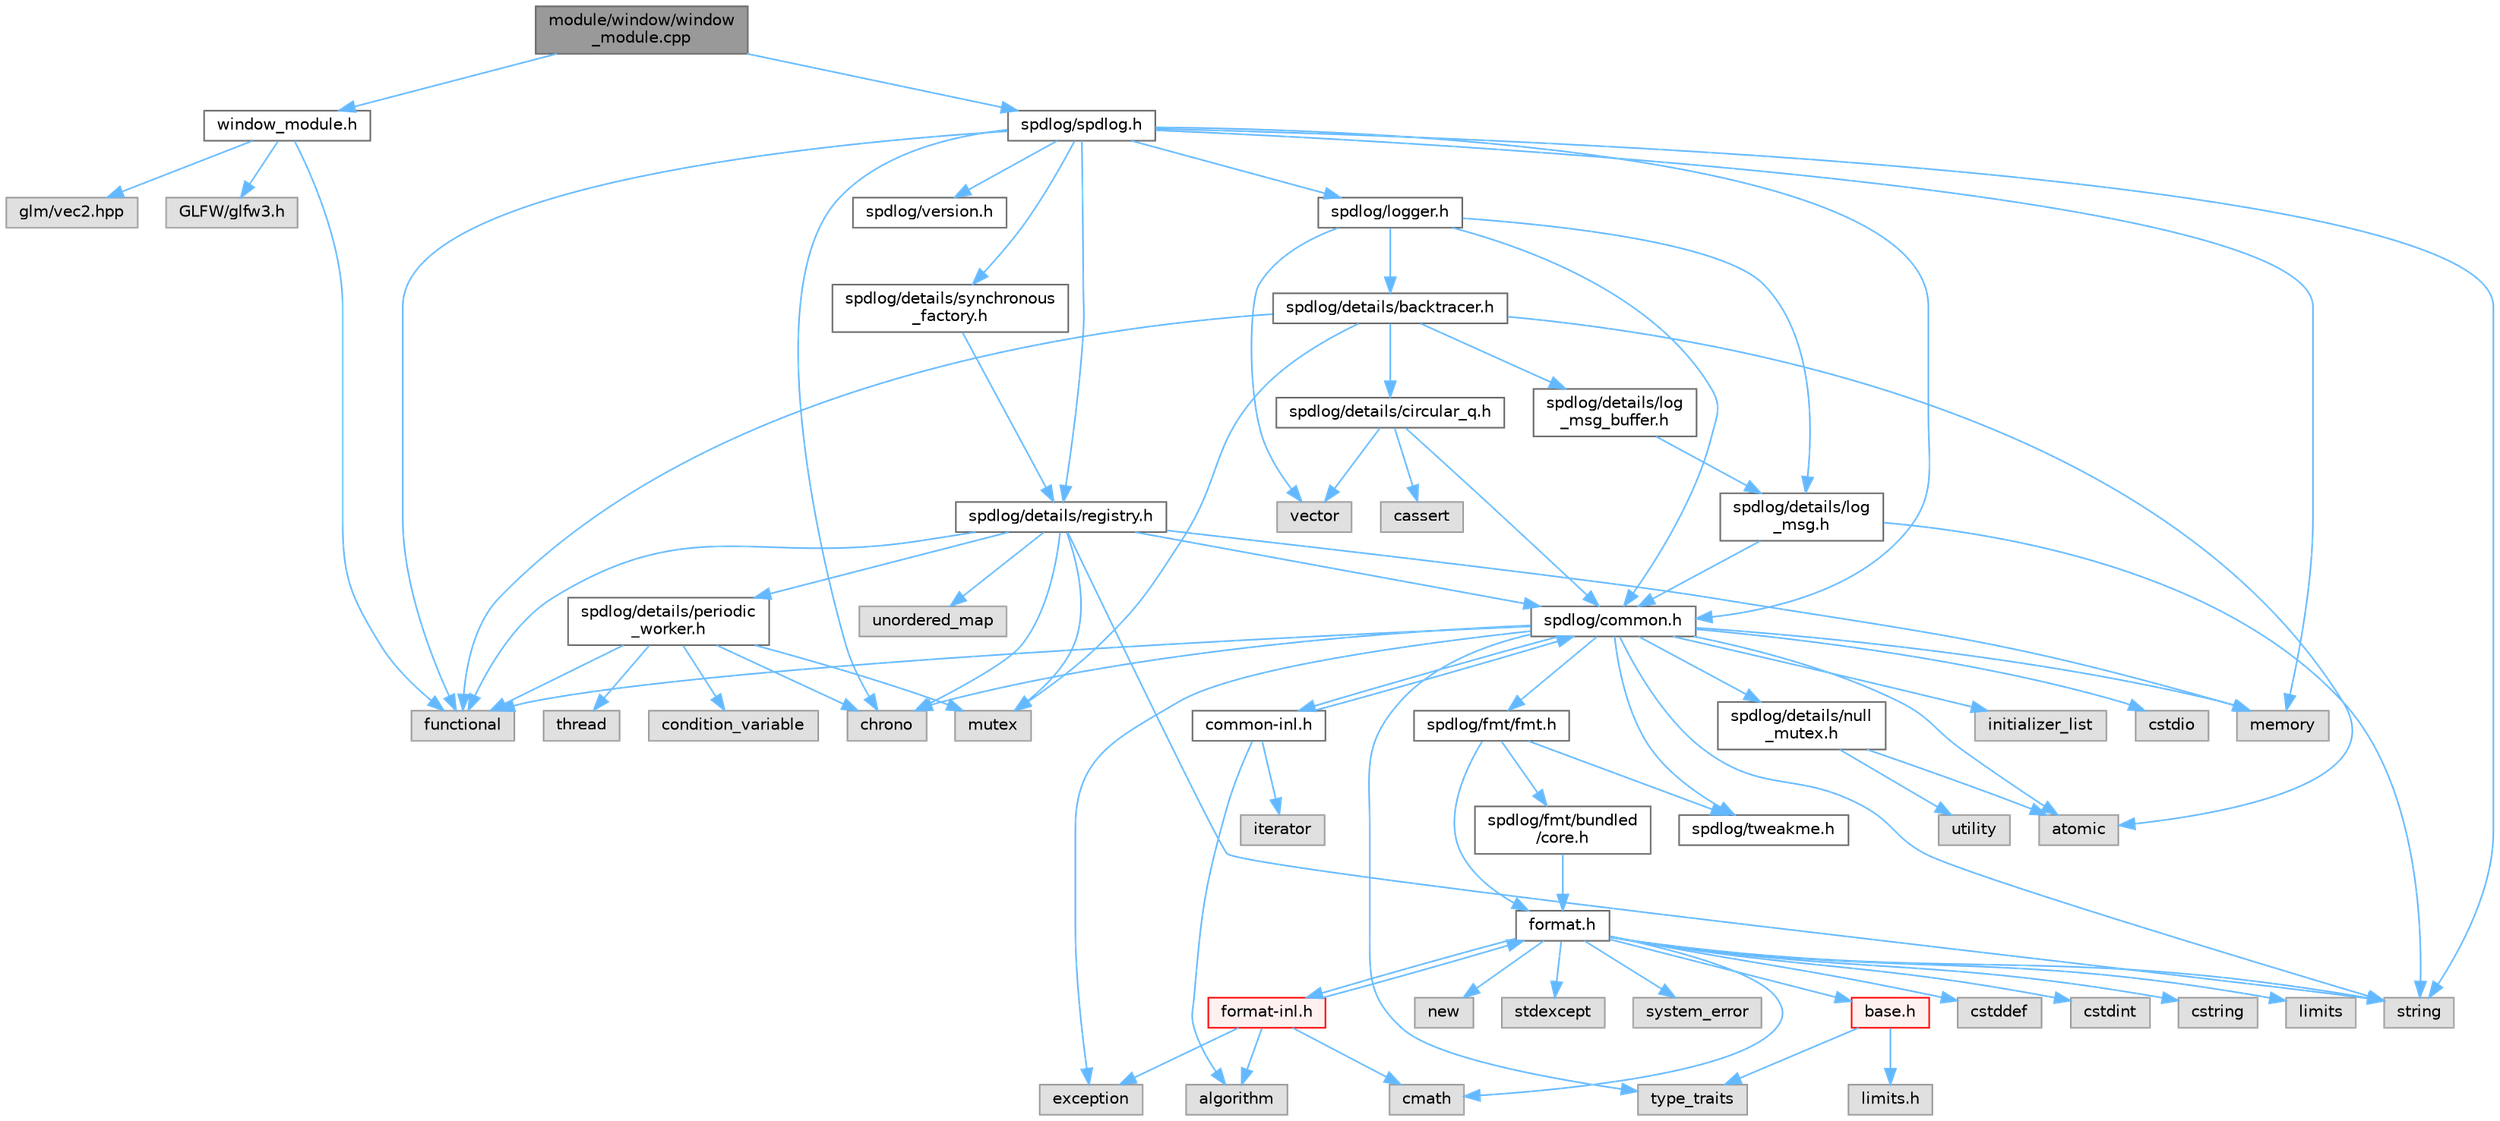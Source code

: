digraph "module/window/window_module.cpp"
{
 // LATEX_PDF_SIZE
  bgcolor="transparent";
  edge [fontname=Helvetica,fontsize=10,labelfontname=Helvetica,labelfontsize=10];
  node [fontname=Helvetica,fontsize=10,shape=box,height=0.2,width=0.4];
  Node1 [id="Node000001",label="module/window/window\l_module.cpp",height=0.2,width=0.4,color="gray40", fillcolor="grey60", style="filled", fontcolor="black",tooltip=" "];
  Node1 -> Node2 [id="edge1_Node000001_Node000002",color="steelblue1",style="solid",tooltip=" "];
  Node2 [id="Node000002",label="window_module.h",height=0.2,width=0.4,color="grey40", fillcolor="white", style="filled",URL="$window__module_8h.html",tooltip=" "];
  Node2 -> Node3 [id="edge2_Node000002_Node000003",color="steelblue1",style="solid",tooltip=" "];
  Node3 [id="Node000003",label="functional",height=0.2,width=0.4,color="grey60", fillcolor="#E0E0E0", style="filled",tooltip=" "];
  Node2 -> Node4 [id="edge3_Node000002_Node000004",color="steelblue1",style="solid",tooltip=" "];
  Node4 [id="Node000004",label="GLFW/glfw3.h",height=0.2,width=0.4,color="grey60", fillcolor="#E0E0E0", style="filled",tooltip=" "];
  Node2 -> Node5 [id="edge4_Node000002_Node000005",color="steelblue1",style="solid",tooltip=" "];
  Node5 [id="Node000005",label="glm/vec2.hpp",height=0.2,width=0.4,color="grey60", fillcolor="#E0E0E0", style="filled",tooltip=" "];
  Node1 -> Node6 [id="edge5_Node000001_Node000006",color="steelblue1",style="solid",tooltip=" "];
  Node6 [id="Node000006",label="spdlog/spdlog.h",height=0.2,width=0.4,color="grey40", fillcolor="white", style="filled",URL="$spdlog_8h.html",tooltip=" "];
  Node6 -> Node7 [id="edge6_Node000006_Node000007",color="steelblue1",style="solid",tooltip=" "];
  Node7 [id="Node000007",label="spdlog/common.h",height=0.2,width=0.4,color="grey40", fillcolor="white", style="filled",URL="$runtime_2spdlog_2include_2spdlog_2common_8h.html",tooltip=" "];
  Node7 -> Node8 [id="edge7_Node000007_Node000008",color="steelblue1",style="solid",tooltip=" "];
  Node8 [id="Node000008",label="spdlog/details/null\l_mutex.h",height=0.2,width=0.4,color="grey40", fillcolor="white", style="filled",URL="$runtime_2spdlog_2include_2spdlog_2details_2null__mutex_8h.html",tooltip=" "];
  Node8 -> Node9 [id="edge8_Node000008_Node000009",color="steelblue1",style="solid",tooltip=" "];
  Node9 [id="Node000009",label="atomic",height=0.2,width=0.4,color="grey60", fillcolor="#E0E0E0", style="filled",tooltip=" "];
  Node8 -> Node10 [id="edge9_Node000008_Node000010",color="steelblue1",style="solid",tooltip=" "];
  Node10 [id="Node000010",label="utility",height=0.2,width=0.4,color="grey60", fillcolor="#E0E0E0", style="filled",tooltip=" "];
  Node7 -> Node11 [id="edge10_Node000007_Node000011",color="steelblue1",style="solid",tooltip=" "];
  Node11 [id="Node000011",label="spdlog/tweakme.h",height=0.2,width=0.4,color="grey40", fillcolor="white", style="filled",URL="$tweakme_8h.html",tooltip=" "];
  Node7 -> Node9 [id="edge11_Node000007_Node000009",color="steelblue1",style="solid",tooltip=" "];
  Node7 -> Node12 [id="edge12_Node000007_Node000012",color="steelblue1",style="solid",tooltip=" "];
  Node12 [id="Node000012",label="chrono",height=0.2,width=0.4,color="grey60", fillcolor="#E0E0E0", style="filled",tooltip=" "];
  Node7 -> Node13 [id="edge13_Node000007_Node000013",color="steelblue1",style="solid",tooltip=" "];
  Node13 [id="Node000013",label="cstdio",height=0.2,width=0.4,color="grey60", fillcolor="#E0E0E0", style="filled",tooltip=" "];
  Node7 -> Node14 [id="edge14_Node000007_Node000014",color="steelblue1",style="solid",tooltip=" "];
  Node14 [id="Node000014",label="exception",height=0.2,width=0.4,color="grey60", fillcolor="#E0E0E0", style="filled",tooltip=" "];
  Node7 -> Node3 [id="edge15_Node000007_Node000003",color="steelblue1",style="solid",tooltip=" "];
  Node7 -> Node15 [id="edge16_Node000007_Node000015",color="steelblue1",style="solid",tooltip=" "];
  Node15 [id="Node000015",label="initializer_list",height=0.2,width=0.4,color="grey60", fillcolor="#E0E0E0", style="filled",tooltip=" "];
  Node7 -> Node16 [id="edge17_Node000007_Node000016",color="steelblue1",style="solid",tooltip=" "];
  Node16 [id="Node000016",label="memory",height=0.2,width=0.4,color="grey60", fillcolor="#E0E0E0", style="filled",tooltip=" "];
  Node7 -> Node17 [id="edge18_Node000007_Node000017",color="steelblue1",style="solid",tooltip=" "];
  Node17 [id="Node000017",label="string",height=0.2,width=0.4,color="grey60", fillcolor="#E0E0E0", style="filled",tooltip=" "];
  Node7 -> Node18 [id="edge19_Node000007_Node000018",color="steelblue1",style="solid",tooltip=" "];
  Node18 [id="Node000018",label="type_traits",height=0.2,width=0.4,color="grey60", fillcolor="#E0E0E0", style="filled",tooltip=" "];
  Node7 -> Node19 [id="edge20_Node000007_Node000019",color="steelblue1",style="solid",tooltip=" "];
  Node19 [id="Node000019",label="spdlog/fmt/fmt.h",height=0.2,width=0.4,color="grey40", fillcolor="white", style="filled",URL="$fmt_8h.html",tooltip=" "];
  Node19 -> Node11 [id="edge21_Node000019_Node000011",color="steelblue1",style="solid",tooltip=" "];
  Node19 -> Node20 [id="edge22_Node000019_Node000020",color="steelblue1",style="solid",tooltip=" "];
  Node20 [id="Node000020",label="spdlog/fmt/bundled\l/core.h",height=0.2,width=0.4,color="grey40", fillcolor="white", style="filled",URL="$core_8h.html",tooltip=" "];
  Node20 -> Node21 [id="edge23_Node000020_Node000021",color="steelblue1",style="solid",tooltip=" "];
  Node21 [id="Node000021",label="format.h",height=0.2,width=0.4,color="grey40", fillcolor="white", style="filled",URL="$spdlog_2include_2spdlog_2fmt_2bundled_2format_8h.html",tooltip=" "];
  Node21 -> Node22 [id="edge24_Node000021_Node000022",color="steelblue1",style="solid",tooltip=" "];
  Node22 [id="Node000022",label="base.h",height=0.2,width=0.4,color="red", fillcolor="#FFF0F0", style="filled",URL="$runtime_2spdlog_2include_2spdlog_2fmt_2bundled_2base_8h.html",tooltip=" "];
  Node22 -> Node23 [id="edge25_Node000022_Node000023",color="steelblue1",style="solid",tooltip=" "];
  Node23 [id="Node000023",label="limits.h",height=0.2,width=0.4,color="grey60", fillcolor="#E0E0E0", style="filled",tooltip=" "];
  Node22 -> Node18 [id="edge26_Node000022_Node000018",color="steelblue1",style="solid",tooltip=" "];
  Node21 -> Node169 [id="edge27_Node000021_Node000169",color="steelblue1",style="solid",tooltip=" "];
  Node169 [id="Node000169",label="cmath",height=0.2,width=0.4,color="grey60", fillcolor="#E0E0E0", style="filled",tooltip=" "];
  Node21 -> Node28 [id="edge28_Node000021_Node000028",color="steelblue1",style="solid",tooltip=" "];
  Node28 [id="Node000028",label="cstddef",height=0.2,width=0.4,color="grey60", fillcolor="#E0E0E0", style="filled",tooltip=" "];
  Node21 -> Node29 [id="edge29_Node000021_Node000029",color="steelblue1",style="solid",tooltip=" "];
  Node29 [id="Node000029",label="cstdint",height=0.2,width=0.4,color="grey60", fillcolor="#E0E0E0", style="filled",tooltip=" "];
  Node21 -> Node31 [id="edge30_Node000021_Node000031",color="steelblue1",style="solid",tooltip=" "];
  Node31 [id="Node000031",label="cstring",height=0.2,width=0.4,color="grey60", fillcolor="#E0E0E0", style="filled",tooltip=" "];
  Node21 -> Node170 [id="edge31_Node000021_Node000170",color="steelblue1",style="solid",tooltip=" "];
  Node170 [id="Node000170",label="limits",height=0.2,width=0.4,color="grey60", fillcolor="#E0E0E0", style="filled",tooltip=" "];
  Node21 -> Node67 [id="edge32_Node000021_Node000067",color="steelblue1",style="solid",tooltip=" "];
  Node67 [id="Node000067",label="new",height=0.2,width=0.4,color="grey60", fillcolor="#E0E0E0", style="filled",tooltip=" "];
  Node21 -> Node171 [id="edge33_Node000021_Node000171",color="steelblue1",style="solid",tooltip=" "];
  Node171 [id="Node000171",label="stdexcept",height=0.2,width=0.4,color="grey60", fillcolor="#E0E0E0", style="filled",tooltip=" "];
  Node21 -> Node17 [id="edge34_Node000021_Node000017",color="steelblue1",style="solid",tooltip=" "];
  Node21 -> Node172 [id="edge35_Node000021_Node000172",color="steelblue1",style="solid",tooltip=" "];
  Node172 [id="Node000172",label="system_error",height=0.2,width=0.4,color="grey60", fillcolor="#E0E0E0", style="filled",tooltip=" "];
  Node21 -> Node173 [id="edge36_Node000021_Node000173",color="steelblue1",style="solid",tooltip=" "];
  Node173 [id="Node000173",label="format-inl.h",height=0.2,width=0.4,color="red", fillcolor="#FFF0F0", style="filled",URL="$format-inl_8h.html",tooltip=" "];
  Node173 -> Node174 [id="edge37_Node000173_Node000174",color="steelblue1",style="solid",tooltip=" "];
  Node174 [id="Node000174",label="algorithm",height=0.2,width=0.4,color="grey60", fillcolor="#E0E0E0", style="filled",tooltip=" "];
  Node173 -> Node169 [id="edge38_Node000173_Node000169",color="steelblue1",style="solid",tooltip=" "];
  Node173 -> Node14 [id="edge39_Node000173_Node000014",color="steelblue1",style="solid",tooltip=" "];
  Node173 -> Node21 [id="edge40_Node000173_Node000021",color="steelblue1",style="solid",tooltip=" "];
  Node19 -> Node21 [id="edge41_Node000019_Node000021",color="steelblue1",style="solid",tooltip=" "];
  Node7 -> Node178 [id="edge42_Node000007_Node000178",color="steelblue1",style="solid",tooltip=" "];
  Node178 [id="Node000178",label="common-inl.h",height=0.2,width=0.4,color="grey40", fillcolor="white", style="filled",URL="$common-inl_8h.html",tooltip=" "];
  Node178 -> Node7 [id="edge43_Node000178_Node000007",color="steelblue1",style="solid",tooltip=" "];
  Node178 -> Node174 [id="edge44_Node000178_Node000174",color="steelblue1",style="solid",tooltip=" "];
  Node178 -> Node179 [id="edge45_Node000178_Node000179",color="steelblue1",style="solid",tooltip=" "];
  Node179 [id="Node000179",label="iterator",height=0.2,width=0.4,color="grey60", fillcolor="#E0E0E0", style="filled",tooltip=" "];
  Node6 -> Node180 [id="edge46_Node000006_Node000180",color="steelblue1",style="solid",tooltip=" "];
  Node180 [id="Node000180",label="spdlog/details/registry.h",height=0.2,width=0.4,color="grey40", fillcolor="white", style="filled",URL="$registry_8h.html",tooltip=" "];
  Node180 -> Node7 [id="edge47_Node000180_Node000007",color="steelblue1",style="solid",tooltip=" "];
  Node180 -> Node181 [id="edge48_Node000180_Node000181",color="steelblue1",style="solid",tooltip=" "];
  Node181 [id="Node000181",label="spdlog/details/periodic\l_worker.h",height=0.2,width=0.4,color="grey40", fillcolor="white", style="filled",URL="$periodic__worker_8h.html",tooltip=" "];
  Node181 -> Node12 [id="edge49_Node000181_Node000012",color="steelblue1",style="solid",tooltip=" "];
  Node181 -> Node182 [id="edge50_Node000181_Node000182",color="steelblue1",style="solid",tooltip=" "];
  Node182 [id="Node000182",label="condition_variable",height=0.2,width=0.4,color="grey60", fillcolor="#E0E0E0", style="filled",tooltip=" "];
  Node181 -> Node3 [id="edge51_Node000181_Node000003",color="steelblue1",style="solid",tooltip=" "];
  Node181 -> Node183 [id="edge52_Node000181_Node000183",color="steelblue1",style="solid",tooltip=" "];
  Node183 [id="Node000183",label="mutex",height=0.2,width=0.4,color="grey60", fillcolor="#E0E0E0", style="filled",tooltip=" "];
  Node181 -> Node184 [id="edge53_Node000181_Node000184",color="steelblue1",style="solid",tooltip=" "];
  Node184 [id="Node000184",label="thread",height=0.2,width=0.4,color="grey60", fillcolor="#E0E0E0", style="filled",tooltip=" "];
  Node180 -> Node12 [id="edge54_Node000180_Node000012",color="steelblue1",style="solid",tooltip=" "];
  Node180 -> Node3 [id="edge55_Node000180_Node000003",color="steelblue1",style="solid",tooltip=" "];
  Node180 -> Node16 [id="edge56_Node000180_Node000016",color="steelblue1",style="solid",tooltip=" "];
  Node180 -> Node183 [id="edge57_Node000180_Node000183",color="steelblue1",style="solid",tooltip=" "];
  Node180 -> Node17 [id="edge58_Node000180_Node000017",color="steelblue1",style="solid",tooltip=" "];
  Node180 -> Node185 [id="edge59_Node000180_Node000185",color="steelblue1",style="solid",tooltip=" "];
  Node185 [id="Node000185",label="unordered_map",height=0.2,width=0.4,color="grey60", fillcolor="#E0E0E0", style="filled",tooltip=" "];
  Node6 -> Node186 [id="edge60_Node000006_Node000186",color="steelblue1",style="solid",tooltip=" "];
  Node186 [id="Node000186",label="spdlog/details/synchronous\l_factory.h",height=0.2,width=0.4,color="grey40", fillcolor="white", style="filled",URL="$synchronous__factory_8h.html",tooltip=" "];
  Node186 -> Node180 [id="edge61_Node000186_Node000180",color="steelblue1",style="solid",tooltip=" "];
  Node6 -> Node187 [id="edge62_Node000006_Node000187",color="steelblue1",style="solid",tooltip=" "];
  Node187 [id="Node000187",label="spdlog/logger.h",height=0.2,width=0.4,color="grey40", fillcolor="white", style="filled",URL="$logger_8h.html",tooltip=" "];
  Node187 -> Node7 [id="edge63_Node000187_Node000007",color="steelblue1",style="solid",tooltip=" "];
  Node187 -> Node188 [id="edge64_Node000187_Node000188",color="steelblue1",style="solid",tooltip=" "];
  Node188 [id="Node000188",label="spdlog/details/backtracer.h",height=0.2,width=0.4,color="grey40", fillcolor="white", style="filled",URL="$backtracer_8h.html",tooltip=" "];
  Node188 -> Node189 [id="edge65_Node000188_Node000189",color="steelblue1",style="solid",tooltip=" "];
  Node189 [id="Node000189",label="spdlog/details/circular_q.h",height=0.2,width=0.4,color="grey40", fillcolor="white", style="filled",URL="$circular__q_8h.html",tooltip=" "];
  Node189 -> Node30 [id="edge66_Node000189_Node000030",color="steelblue1",style="solid",tooltip=" "];
  Node30 [id="Node000030",label="cassert",height=0.2,width=0.4,color="grey60", fillcolor="#E0E0E0", style="filled",tooltip=" "];
  Node189 -> Node190 [id="edge67_Node000189_Node000190",color="steelblue1",style="solid",tooltip=" "];
  Node190 [id="Node000190",label="vector",height=0.2,width=0.4,color="grey60", fillcolor="#E0E0E0", style="filled",tooltip=" "];
  Node189 -> Node7 [id="edge68_Node000189_Node000007",color="steelblue1",style="solid",tooltip=" "];
  Node188 -> Node191 [id="edge69_Node000188_Node000191",color="steelblue1",style="solid",tooltip=" "];
  Node191 [id="Node000191",label="spdlog/details/log\l_msg_buffer.h",height=0.2,width=0.4,color="grey40", fillcolor="white", style="filled",URL="$log__msg__buffer_8h.html",tooltip=" "];
  Node191 -> Node192 [id="edge70_Node000191_Node000192",color="steelblue1",style="solid",tooltip=" "];
  Node192 [id="Node000192",label="spdlog/details/log\l_msg.h",height=0.2,width=0.4,color="grey40", fillcolor="white", style="filled",URL="$log__msg_8h.html",tooltip=" "];
  Node192 -> Node7 [id="edge71_Node000192_Node000007",color="steelblue1",style="solid",tooltip=" "];
  Node192 -> Node17 [id="edge72_Node000192_Node000017",color="steelblue1",style="solid",tooltip=" "];
  Node188 -> Node9 [id="edge73_Node000188_Node000009",color="steelblue1",style="solid",tooltip=" "];
  Node188 -> Node3 [id="edge74_Node000188_Node000003",color="steelblue1",style="solid",tooltip=" "];
  Node188 -> Node183 [id="edge75_Node000188_Node000183",color="steelblue1",style="solid",tooltip=" "];
  Node187 -> Node192 [id="edge76_Node000187_Node000192",color="steelblue1",style="solid",tooltip=" "];
  Node187 -> Node190 [id="edge77_Node000187_Node000190",color="steelblue1",style="solid",tooltip=" "];
  Node6 -> Node193 [id="edge78_Node000006_Node000193",color="steelblue1",style="solid",tooltip=" "];
  Node193 [id="Node000193",label="spdlog/version.h",height=0.2,width=0.4,color="grey40", fillcolor="white", style="filled",URL="$runtime_2spdlog_2include_2spdlog_2version_8h.html",tooltip=" "];
  Node6 -> Node12 [id="edge79_Node000006_Node000012",color="steelblue1",style="solid",tooltip=" "];
  Node6 -> Node3 [id="edge80_Node000006_Node000003",color="steelblue1",style="solid",tooltip=" "];
  Node6 -> Node16 [id="edge81_Node000006_Node000016",color="steelblue1",style="solid",tooltip=" "];
  Node6 -> Node17 [id="edge82_Node000006_Node000017",color="steelblue1",style="solid",tooltip=" "];
}

